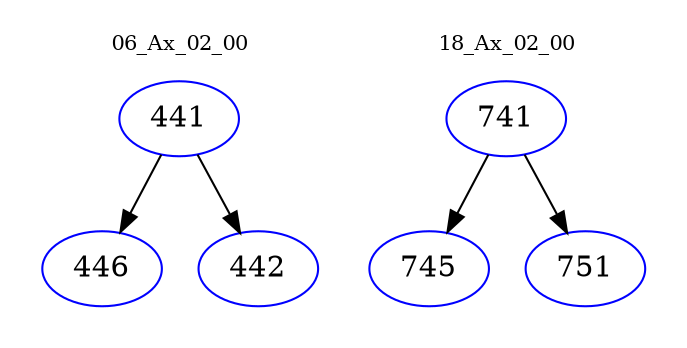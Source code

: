 digraph{
subgraph cluster_0 {
color = white
label = "06_Ax_02_00";
fontsize=10;
T0_441 [label="441", color="blue"]
T0_441 -> T0_446 [color="black"]
T0_446 [label="446", color="blue"]
T0_441 -> T0_442 [color="black"]
T0_442 [label="442", color="blue"]
}
subgraph cluster_1 {
color = white
label = "18_Ax_02_00";
fontsize=10;
T1_741 [label="741", color="blue"]
T1_741 -> T1_745 [color="black"]
T1_745 [label="745", color="blue"]
T1_741 -> T1_751 [color="black"]
T1_751 [label="751", color="blue"]
}
}
